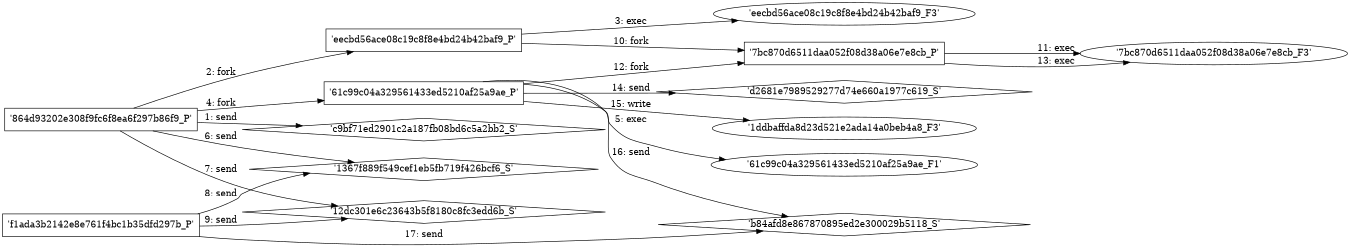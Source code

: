 digraph "D:\Learning\Paper\apt\基于CTI的攻击预警\Dataset\攻击图\ASGfromALLCTI\Stolen emails reflect Emotet's organic growth.dot" {
rankdir="LR"
size="9"
fixedsize="false"
splines="true"
nodesep=0.3
ranksep=0
fontsize=10
overlap="scalexy"
engine= "neato"
	"'c9bf71ed2901c2a187fb08bd6c5a2bb2_S'" [node_type=Socket shape=diamond]
	"'864d93202e308f9fc6f8ea6f297b86f9_P'" [node_type=Process shape=box]
	"'864d93202e308f9fc6f8ea6f297b86f9_P'" -> "'c9bf71ed2901c2a187fb08bd6c5a2bb2_S'" [label="1: send"]
	"'864d93202e308f9fc6f8ea6f297b86f9_P'" [node_type=Process shape=box]
	"'eecbd56ace08c19c8f8e4bd24b42baf9_P'" [node_type=Process shape=box]
	"'864d93202e308f9fc6f8ea6f297b86f9_P'" -> "'eecbd56ace08c19c8f8e4bd24b42baf9_P'" [label="2: fork"]
	"'eecbd56ace08c19c8f8e4bd24b42baf9_P'" [node_type=Process shape=box]
	"'eecbd56ace08c19c8f8e4bd24b42baf9_F3'" [node_type=File shape=ellipse]
	"'eecbd56ace08c19c8f8e4bd24b42baf9_P'" -> "'eecbd56ace08c19c8f8e4bd24b42baf9_F3'" [label="3: exec"]
	"'864d93202e308f9fc6f8ea6f297b86f9_P'" [node_type=Process shape=box]
	"'61c99c04a329561433ed5210af25a9ae_P'" [node_type=Process shape=box]
	"'864d93202e308f9fc6f8ea6f297b86f9_P'" -> "'61c99c04a329561433ed5210af25a9ae_P'" [label="4: fork"]
	"'61c99c04a329561433ed5210af25a9ae_P'" [node_type=Process shape=box]
	"'61c99c04a329561433ed5210af25a9ae_F1'" [node_type=File shape=ellipse]
	"'61c99c04a329561433ed5210af25a9ae_P'" -> "'61c99c04a329561433ed5210af25a9ae_F1'" [label="5: exec"]
	"'1367f889f549cef1eb5fb719f426bcf6_S'" [node_type=Socket shape=diamond]
	"'864d93202e308f9fc6f8ea6f297b86f9_P'" [node_type=Process shape=box]
	"'864d93202e308f9fc6f8ea6f297b86f9_P'" -> "'1367f889f549cef1eb5fb719f426bcf6_S'" [label="6: send"]
	"'12dc301e6c23643b5f8180c8fc3edd6b_S'" [node_type=Socket shape=diamond]
	"'864d93202e308f9fc6f8ea6f297b86f9_P'" [node_type=Process shape=box]
	"'864d93202e308f9fc6f8ea6f297b86f9_P'" -> "'12dc301e6c23643b5f8180c8fc3edd6b_S'" [label="7: send"]
	"'1367f889f549cef1eb5fb719f426bcf6_S'" [node_type=Socket shape=diamond]
	"'f1ada3b2142e8e761f4bc1b35dfd297b_P'" [node_type=Process shape=box]
	"'f1ada3b2142e8e761f4bc1b35dfd297b_P'" -> "'1367f889f549cef1eb5fb719f426bcf6_S'" [label="8: send"]
	"'12dc301e6c23643b5f8180c8fc3edd6b_S'" [node_type=Socket shape=diamond]
	"'f1ada3b2142e8e761f4bc1b35dfd297b_P'" [node_type=Process shape=box]
	"'f1ada3b2142e8e761f4bc1b35dfd297b_P'" -> "'12dc301e6c23643b5f8180c8fc3edd6b_S'" [label="9: send"]
	"'eecbd56ace08c19c8f8e4bd24b42baf9_P'" [node_type=Process shape=box]
	"'7bc870d6511daa052f08d38a06e7e8cb_P'" [node_type=Process shape=box]
	"'eecbd56ace08c19c8f8e4bd24b42baf9_P'" -> "'7bc870d6511daa052f08d38a06e7e8cb_P'" [label="10: fork"]
	"'7bc870d6511daa052f08d38a06e7e8cb_P'" [node_type=Process shape=box]
	"'7bc870d6511daa052f08d38a06e7e8cb_F3'" [node_type=File shape=ellipse]
	"'7bc870d6511daa052f08d38a06e7e8cb_P'" -> "'7bc870d6511daa052f08d38a06e7e8cb_F3'" [label="11: exec"]
	"'61c99c04a329561433ed5210af25a9ae_P'" [node_type=Process shape=box]
	"'7bc870d6511daa052f08d38a06e7e8cb_P'" [node_type=Process shape=box]
	"'61c99c04a329561433ed5210af25a9ae_P'" -> "'7bc870d6511daa052f08d38a06e7e8cb_P'" [label="12: fork"]
	"'7bc870d6511daa052f08d38a06e7e8cb_P'" [node_type=Process shape=box]
	"'7bc870d6511daa052f08d38a06e7e8cb_F3'" [node_type=File shape=ellipse]
	"'7bc870d6511daa052f08d38a06e7e8cb_P'" -> "'7bc870d6511daa052f08d38a06e7e8cb_F3'" [label="13: exec"]
	"'d2681e7989529277d74e660a1977c619_S'" [node_type=Socket shape=diamond]
	"'61c99c04a329561433ed5210af25a9ae_P'" [node_type=Process shape=box]
	"'61c99c04a329561433ed5210af25a9ae_P'" -> "'d2681e7989529277d74e660a1977c619_S'" [label="14: send"]
	"'1ddbaffda8d23d521e2ada14a0beb4a8_F3'" [node_type=file shape=ellipse]
	"'61c99c04a329561433ed5210af25a9ae_P'" [node_type=Process shape=box]
	"'61c99c04a329561433ed5210af25a9ae_P'" -> "'1ddbaffda8d23d521e2ada14a0beb4a8_F3'" [label="15: write"]
	"'b84afd8e867870895ed2e300029b5118_S'" [node_type=Socket shape=diamond]
	"'61c99c04a329561433ed5210af25a9ae_P'" [node_type=Process shape=box]
	"'61c99c04a329561433ed5210af25a9ae_P'" -> "'b84afd8e867870895ed2e300029b5118_S'" [label="16: send"]
	"'b84afd8e867870895ed2e300029b5118_S'" [node_type=Socket shape=diamond]
	"'f1ada3b2142e8e761f4bc1b35dfd297b_P'" [node_type=Process shape=box]
	"'f1ada3b2142e8e761f4bc1b35dfd297b_P'" -> "'b84afd8e867870895ed2e300029b5118_S'" [label="17: send"]
}
